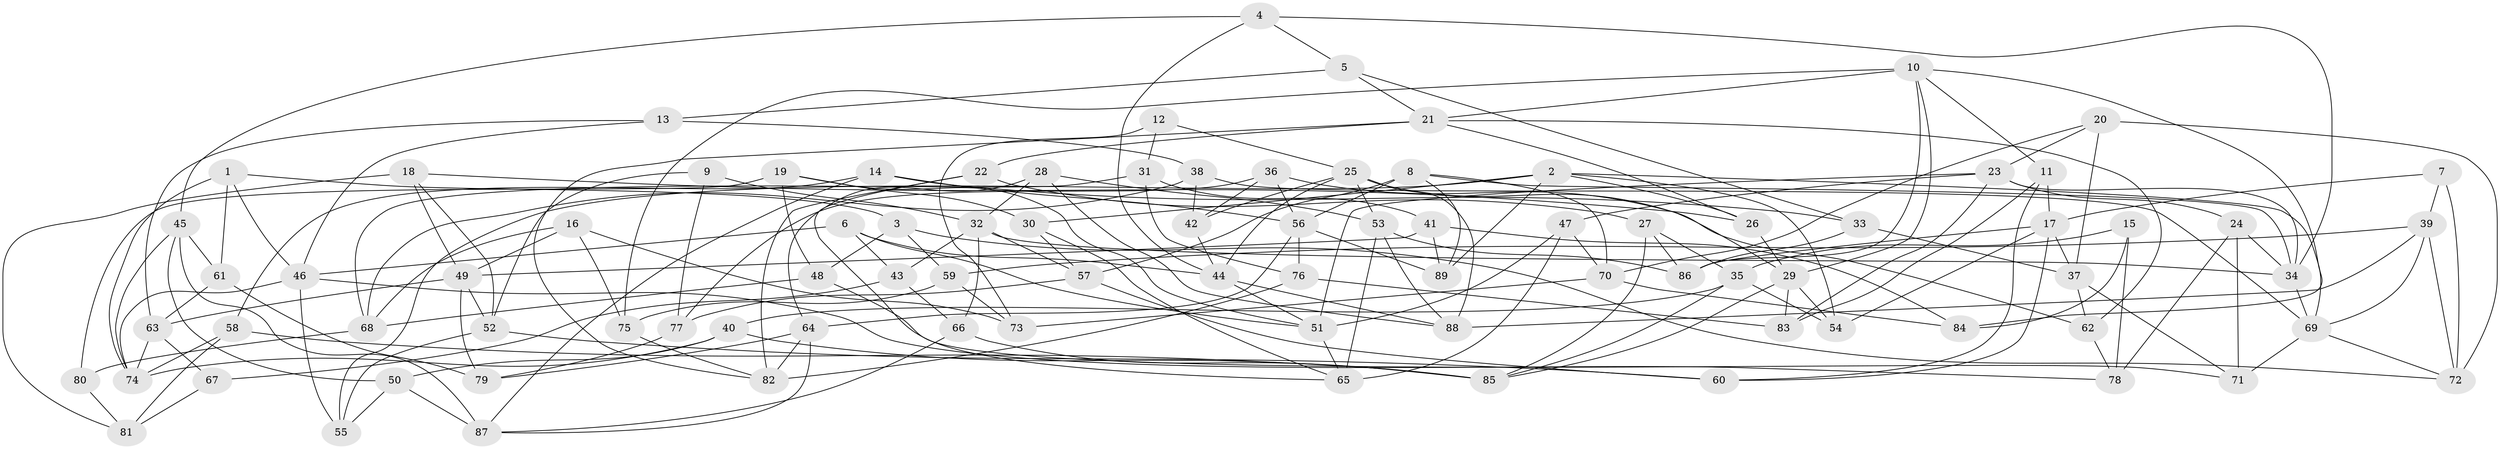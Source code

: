 // original degree distribution, {4: 1.0}
// Generated by graph-tools (version 1.1) at 2025/38/03/04/25 23:38:10]
// undirected, 89 vertices, 201 edges
graph export_dot {
  node [color=gray90,style=filled];
  1;
  2;
  3;
  4;
  5;
  6;
  7;
  8;
  9;
  10;
  11;
  12;
  13;
  14;
  15;
  16;
  17;
  18;
  19;
  20;
  21;
  22;
  23;
  24;
  25;
  26;
  27;
  28;
  29;
  30;
  31;
  32;
  33;
  34;
  35;
  36;
  37;
  38;
  39;
  40;
  41;
  42;
  43;
  44;
  45;
  46;
  47;
  48;
  49;
  50;
  51;
  52;
  53;
  54;
  55;
  56;
  57;
  58;
  59;
  60;
  61;
  62;
  63;
  64;
  65;
  66;
  67;
  68;
  69;
  70;
  71;
  72;
  73;
  74;
  75;
  76;
  77;
  78;
  79;
  80;
  81;
  82;
  83;
  84;
  85;
  86;
  87;
  88;
  89;
  1 -- 3 [weight=1.0];
  1 -- 46 [weight=1.0];
  1 -- 61 [weight=1.0];
  1 -- 74 [weight=1.0];
  2 -- 26 [weight=1.0];
  2 -- 30 [weight=1.0];
  2 -- 54 [weight=1.0];
  2 -- 55 [weight=1.0];
  2 -- 69 [weight=1.0];
  2 -- 89 [weight=1.0];
  3 -- 48 [weight=1.0];
  3 -- 59 [weight=1.0];
  3 -- 72 [weight=1.0];
  4 -- 5 [weight=1.0];
  4 -- 34 [weight=1.0];
  4 -- 44 [weight=1.0];
  4 -- 45 [weight=1.0];
  5 -- 13 [weight=1.0];
  5 -- 21 [weight=1.0];
  5 -- 33 [weight=1.0];
  6 -- 43 [weight=1.0];
  6 -- 44 [weight=1.0];
  6 -- 46 [weight=1.0];
  6 -- 51 [weight=1.0];
  7 -- 17 [weight=1.0];
  7 -- 39 [weight=1.0];
  7 -- 72 [weight=2.0];
  8 -- 34 [weight=1.0];
  8 -- 56 [weight=1.0];
  8 -- 57 [weight=2.0];
  8 -- 70 [weight=1.0];
  8 -- 89 [weight=1.0];
  9 -- 32 [weight=1.0];
  9 -- 52 [weight=2.0];
  9 -- 77 [weight=1.0];
  10 -- 11 [weight=1.0];
  10 -- 21 [weight=1.0];
  10 -- 29 [weight=1.0];
  10 -- 75 [weight=1.0];
  10 -- 84 [weight=1.0];
  10 -- 86 [weight=1.0];
  11 -- 17 [weight=1.0];
  11 -- 60 [weight=1.0];
  11 -- 83 [weight=1.0];
  12 -- 25 [weight=1.0];
  12 -- 31 [weight=1.0];
  12 -- 73 [weight=2.0];
  13 -- 38 [weight=1.0];
  13 -- 46 [weight=1.0];
  13 -- 63 [weight=1.0];
  14 -- 33 [weight=1.0];
  14 -- 56 [weight=1.0];
  14 -- 58 [weight=1.0];
  14 -- 87 [weight=1.0];
  15 -- 35 [weight=2.0];
  15 -- 78 [weight=1.0];
  15 -- 84 [weight=1.0];
  16 -- 49 [weight=1.0];
  16 -- 68 [weight=1.0];
  16 -- 73 [weight=1.0];
  16 -- 75 [weight=1.0];
  17 -- 37 [weight=1.0];
  17 -- 54 [weight=1.0];
  17 -- 60 [weight=1.0];
  17 -- 86 [weight=1.0];
  18 -- 26 [weight=1.0];
  18 -- 49 [weight=1.0];
  18 -- 52 [weight=1.0];
  18 -- 81 [weight=1.0];
  19 -- 30 [weight=1.0];
  19 -- 48 [weight=1.0];
  19 -- 51 [weight=1.0];
  19 -- 80 [weight=1.0];
  20 -- 23 [weight=1.0];
  20 -- 37 [weight=1.0];
  20 -- 70 [weight=1.0];
  20 -- 72 [weight=1.0];
  21 -- 22 [weight=1.0];
  21 -- 26 [weight=1.0];
  21 -- 62 [weight=1.0];
  21 -- 82 [weight=1.0];
  22 -- 27 [weight=1.0];
  22 -- 65 [weight=1.0];
  22 -- 82 [weight=1.0];
  23 -- 24 [weight=1.0];
  23 -- 34 [weight=1.0];
  23 -- 47 [weight=1.0];
  23 -- 51 [weight=1.0];
  23 -- 83 [weight=1.0];
  24 -- 34 [weight=1.0];
  24 -- 71 [weight=1.0];
  24 -- 78 [weight=1.0];
  25 -- 29 [weight=1.0];
  25 -- 42 [weight=1.0];
  25 -- 44 [weight=1.0];
  25 -- 53 [weight=1.0];
  25 -- 88 [weight=1.0];
  26 -- 29 [weight=1.0];
  27 -- 35 [weight=1.0];
  27 -- 85 [weight=1.0];
  27 -- 86 [weight=1.0];
  28 -- 32 [weight=1.0];
  28 -- 53 [weight=1.0];
  28 -- 64 [weight=1.0];
  28 -- 88 [weight=1.0];
  29 -- 54 [weight=1.0];
  29 -- 83 [weight=1.0];
  29 -- 85 [weight=1.0];
  30 -- 57 [weight=1.0];
  30 -- 65 [weight=1.0];
  31 -- 41 [weight=1.0];
  31 -- 68 [weight=1.0];
  31 -- 76 [weight=1.0];
  32 -- 34 [weight=1.0];
  32 -- 43 [weight=1.0];
  32 -- 57 [weight=1.0];
  32 -- 66 [weight=1.0];
  33 -- 37 [weight=2.0];
  33 -- 86 [weight=2.0];
  34 -- 69 [weight=1.0];
  35 -- 40 [weight=1.0];
  35 -- 54 [weight=1.0];
  35 -- 85 [weight=1.0];
  36 -- 42 [weight=1.0];
  36 -- 56 [weight=1.0];
  36 -- 62 [weight=1.0];
  36 -- 77 [weight=1.0];
  37 -- 62 [weight=1.0];
  37 -- 71 [weight=1.0];
  38 -- 42 [weight=1.0];
  38 -- 68 [weight=1.0];
  38 -- 69 [weight=1.0];
  39 -- 59 [weight=1.0];
  39 -- 69 [weight=1.0];
  39 -- 72 [weight=1.0];
  39 -- 88 [weight=2.0];
  40 -- 50 [weight=1.0];
  40 -- 74 [weight=1.0];
  40 -- 85 [weight=1.0];
  41 -- 49 [weight=1.0];
  41 -- 84 [weight=1.0];
  41 -- 89 [weight=1.0];
  42 -- 44 [weight=1.0];
  43 -- 66 [weight=1.0];
  43 -- 67 [weight=1.0];
  44 -- 51 [weight=1.0];
  44 -- 88 [weight=1.0];
  45 -- 50 [weight=1.0];
  45 -- 61 [weight=1.0];
  45 -- 74 [weight=1.0];
  45 -- 87 [weight=2.0];
  46 -- 55 [weight=1.0];
  46 -- 74 [weight=1.0];
  46 -- 78 [weight=1.0];
  47 -- 51 [weight=1.0];
  47 -- 65 [weight=1.0];
  47 -- 70 [weight=1.0];
  48 -- 68 [weight=1.0];
  48 -- 71 [weight=1.0];
  49 -- 52 [weight=1.0];
  49 -- 63 [weight=1.0];
  49 -- 79 [weight=1.0];
  50 -- 55 [weight=1.0];
  50 -- 87 [weight=1.0];
  51 -- 65 [weight=1.0];
  52 -- 55 [weight=1.0];
  52 -- 60 [weight=1.0];
  53 -- 65 [weight=2.0];
  53 -- 86 [weight=1.0];
  53 -- 88 [weight=1.0];
  56 -- 64 [weight=1.0];
  56 -- 76 [weight=1.0];
  56 -- 89 [weight=1.0];
  57 -- 60 [weight=1.0];
  57 -- 77 [weight=1.0];
  58 -- 74 [weight=1.0];
  58 -- 81 [weight=1.0];
  58 -- 85 [weight=1.0];
  59 -- 73 [weight=1.0];
  59 -- 75 [weight=1.0];
  61 -- 63 [weight=1.0];
  61 -- 79 [weight=1.0];
  62 -- 78 [weight=1.0];
  63 -- 67 [weight=2.0];
  63 -- 74 [weight=1.0];
  64 -- 79 [weight=1.0];
  64 -- 82 [weight=2.0];
  64 -- 87 [weight=1.0];
  66 -- 85 [weight=1.0];
  66 -- 87 [weight=1.0];
  67 -- 81 [weight=1.0];
  68 -- 80 [weight=2.0];
  69 -- 71 [weight=1.0];
  69 -- 72 [weight=1.0];
  70 -- 73 [weight=2.0];
  70 -- 84 [weight=1.0];
  75 -- 82 [weight=1.0];
  76 -- 82 [weight=1.0];
  76 -- 83 [weight=1.0];
  77 -- 79 [weight=1.0];
  80 -- 81 [weight=1.0];
}
